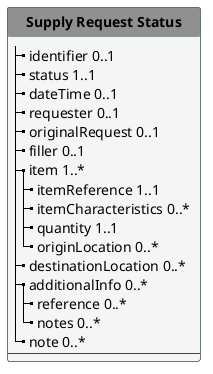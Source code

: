 @startuml
'skinparam linetype polyline
'skinparam linetype ortho
hide circle
hide stereotype

'!pragma layout smetana

skinparam class<<MD>> {
 BorderColor DarkSlateGray
 BackgroundColor WhiteSmoke
 HeaderBackgroundColor #909090
}

skinparam class<<TM>> {
 BorderColor #505090
 BackgroundColor APPLICATION
 HeaderBackgroundColor SkyBlue
}

    class "**Supply Request Status**"<<MD>> {
        |_ identifier 0..1
        |_ status 1..1
        |_ dateTime 0..1
        |_ requester 0..1
        |_ originalRequest 0..1
        |_ filler 0..1
        |_ item 1..*
          |_ itemReference 1..1
          |_ itemCharacteristics 0..*
          |_ quantity 1..1
          |_ originLocation 0..*
        |_ destinationLocation 0..*    
        |_ additionalInfo 0..*  
          |_ reference 0..*  
          |_ notes 0..*  
        |_ note 0..* 
        --
    }


@enduml